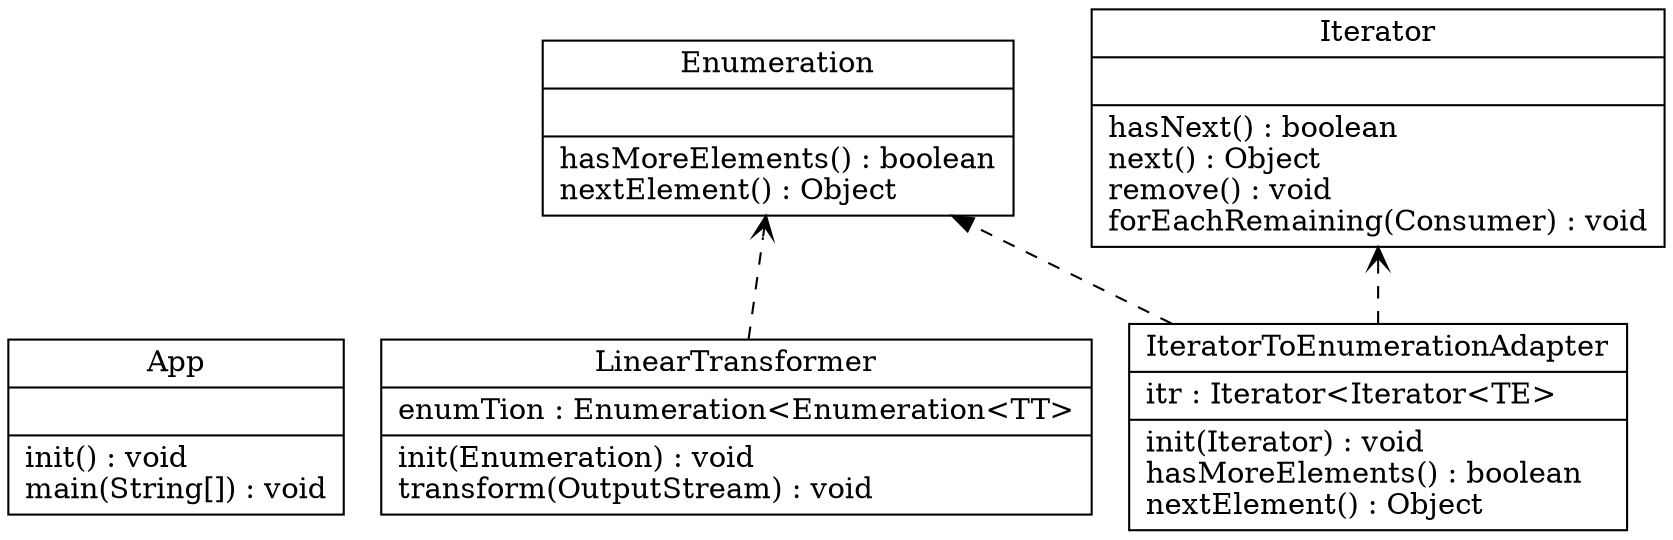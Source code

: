digraph G {

fontname = "Bitstream Vera Sans"
fontsize = 8
rankdir=BT

node [shape = "record" color = "#000000" fillcolor = "#000000" style=""]
ClassTApp [label = "{App||init() : void\lmain(String[]) : void\l}"]
node [shape = "record" color = "#000000" fillcolor = "#000000" style=""]
ClassTIteratorToEnumerationAdapter [label = "{IteratorToEnumerationAdapter|itr : Iterator\<Iterator\<TE\>\l|init(Iterator) : void\lhasMoreElements() : boolean\lnextElement() : Object\l}"]
node [shape = "record" color = "#000000" fillcolor = "#000000" style=""]
ClassTLinearTransformer [label = "{LinearTransformer|enumTion : Enumeration\<Enumeration\<TT\>\l|init(Enumeration) : void\ltransform(OutputStream) : void\l}"]
node [shape = "record" color = "#000000" fillcolor = "#000000" style=""]
ClassTEnumeration [label = "{Enumeration||hasMoreElements() : boolean\lnextElement() : Object\l}"]
node [shape = "record" color = "#000000" fillcolor = "#000000" style=""]
ClassTIterator [label = "{Iterator||hasNext() : boolean\lnext() : Object\lremove() : void\lforEachRemaining(Consumer) : void\l}"]
edge [arrowhead = "normal" style = "dashed" label = ""]
ClassTIteratorToEnumerationAdapter -> ClassTEnumeration
edge [arrowhead = "vee" style = "dashed" label = ""]
ClassTIteratorToEnumerationAdapter -> ClassTIterator
edge [arrowhead = "vee" style = "dashed" label = ""]
ClassTLinearTransformer -> ClassTEnumeration
}
